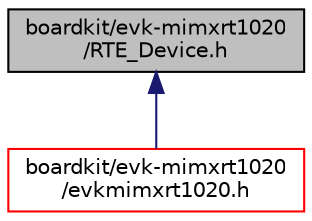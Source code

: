 digraph "boardkit/evk-mimxrt1020/RTE_Device.h"
{
  edge [fontname="Helvetica",fontsize="10",labelfontname="Helvetica",labelfontsize="10"];
  node [fontname="Helvetica",fontsize="10",shape=record];
  Node1 [label="boardkit/evk-mimxrt1020\l/RTE_Device.h",height=0.2,width=0.4,color="black", fillcolor="grey75", style="filled", fontcolor="black"];
  Node1 -> Node2 [dir="back",color="midnightblue",fontsize="10",style="solid",fontname="Helvetica"];
  Node2 [label="boardkit/evk-mimxrt1020\l/evkmimxrt1020.h",height=0.2,width=0.4,color="red", fillcolor="white", style="filled",URL="$evkmimxrt1020_8h.html",tooltip="The evkmimxrt1020.h file defines GPIO pin mappings for evkmimxrt1020 board. "];
}
